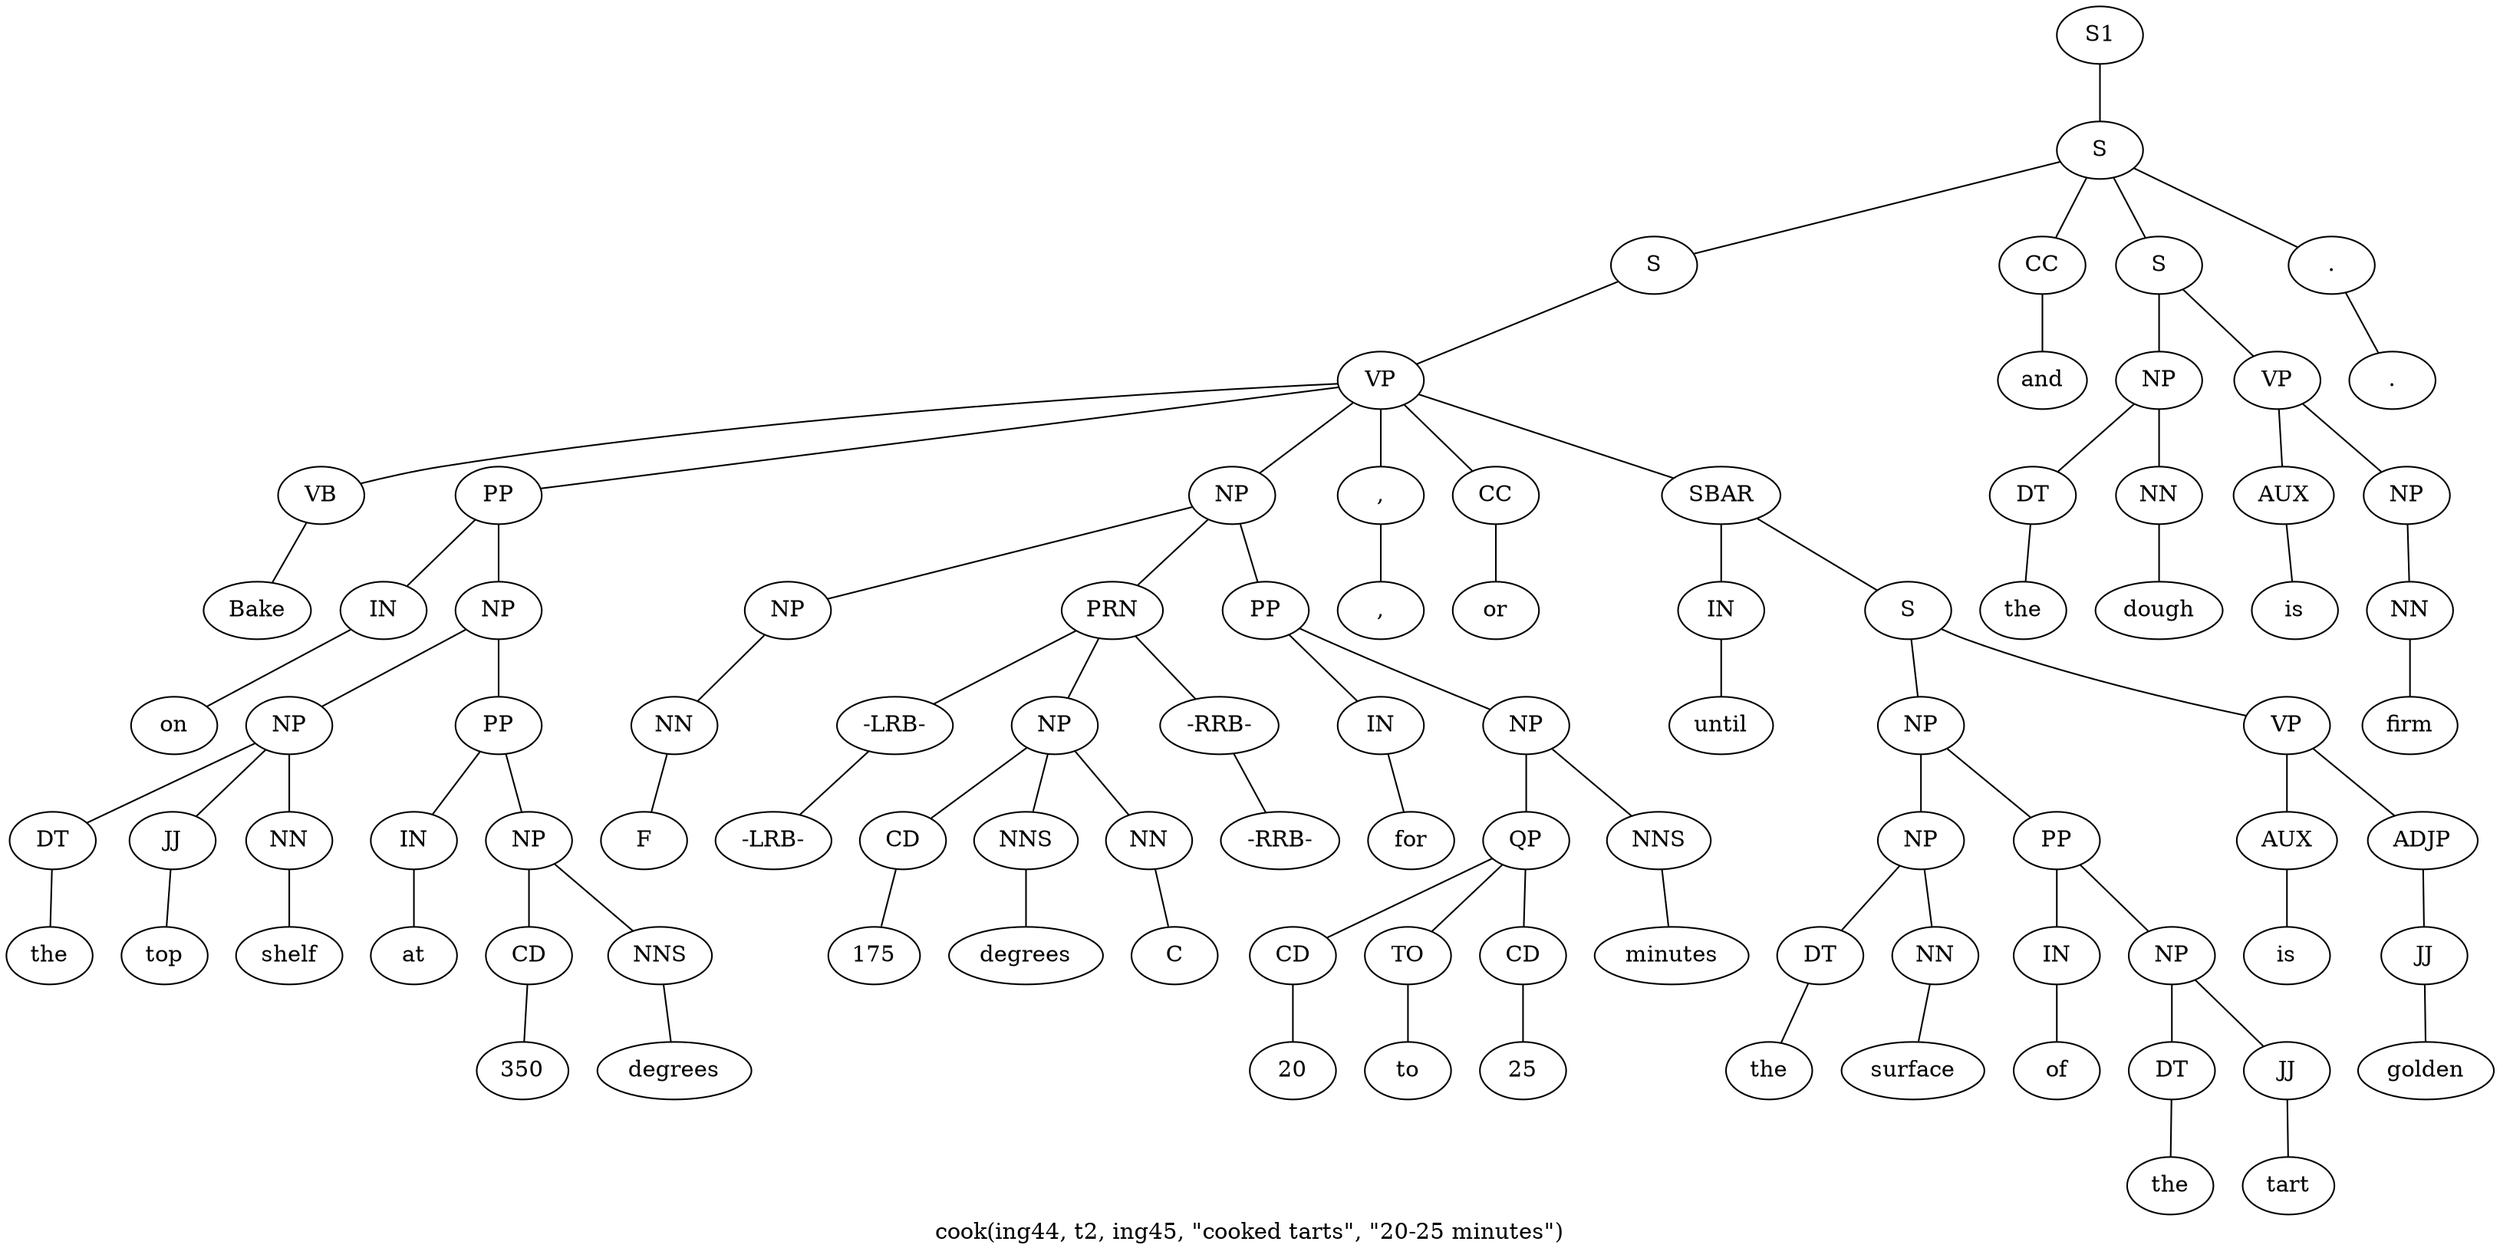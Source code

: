 graph SyntaxGraph {
	label = "cook(ing44, t2, ing45, \"cooked tarts\", \"20-25 minutes\")";
	Node0 [label="S1"];
	Node1 [label="S"];
	Node2 [label="S"];
	Node3 [label="VP"];
	Node4 [label="VB"];
	Node5 [label="Bake"];
	Node6 [label="PP"];
	Node7 [label="IN"];
	Node8 [label="on"];
	Node9 [label="NP"];
	Node10 [label="NP"];
	Node11 [label="DT"];
	Node12 [label="the"];
	Node13 [label="JJ"];
	Node14 [label="top"];
	Node15 [label="NN"];
	Node16 [label="shelf"];
	Node17 [label="PP"];
	Node18 [label="IN"];
	Node19 [label="at"];
	Node20 [label="NP"];
	Node21 [label="CD"];
	Node22 [label="350"];
	Node23 [label="NNS"];
	Node24 [label="degrees"];
	Node25 [label="NP"];
	Node26 [label="NP"];
	Node27 [label="NN"];
	Node28 [label="F"];
	Node29 [label="PRN"];
	Node30 [label="-LRB-"];
	Node31 [label="-LRB-"];
	Node32 [label="NP"];
	Node33 [label="CD"];
	Node34 [label="175"];
	Node35 [label="NNS"];
	Node36 [label="degrees"];
	Node37 [label="NN"];
	Node38 [label="C"];
	Node39 [label="-RRB-"];
	Node40 [label="-RRB-"];
	Node41 [label="PP"];
	Node42 [label="IN"];
	Node43 [label="for"];
	Node44 [label="NP"];
	Node45 [label="QP"];
	Node46 [label="CD"];
	Node47 [label="20"];
	Node48 [label="TO"];
	Node49 [label="to"];
	Node50 [label="CD"];
	Node51 [label="25"];
	Node52 [label="NNS"];
	Node53 [label="minutes"];
	Node54 [label=","];
	Node55 [label=","];
	Node56 [label="CC"];
	Node57 [label="or"];
	Node58 [label="SBAR"];
	Node59 [label="IN"];
	Node60 [label="until"];
	Node61 [label="S"];
	Node62 [label="NP"];
	Node63 [label="NP"];
	Node64 [label="DT"];
	Node65 [label="the"];
	Node66 [label="NN"];
	Node67 [label="surface"];
	Node68 [label="PP"];
	Node69 [label="IN"];
	Node70 [label="of"];
	Node71 [label="NP"];
	Node72 [label="DT"];
	Node73 [label="the"];
	Node74 [label="JJ"];
	Node75 [label="tart"];
	Node76 [label="VP"];
	Node77 [label="AUX"];
	Node78 [label="is"];
	Node79 [label="ADJP"];
	Node80 [label="JJ"];
	Node81 [label="golden"];
	Node82 [label="CC"];
	Node83 [label="and"];
	Node84 [label="S"];
	Node85 [label="NP"];
	Node86 [label="DT"];
	Node87 [label="the"];
	Node88 [label="NN"];
	Node89 [label="dough"];
	Node90 [label="VP"];
	Node91 [label="AUX"];
	Node92 [label="is"];
	Node93 [label="NP"];
	Node94 [label="NN"];
	Node95 [label="firm"];
	Node96 [label="."];
	Node97 [label="."];

	Node0 -- Node1;
	Node1 -- Node2;
	Node1 -- Node82;
	Node1 -- Node84;
	Node1 -- Node96;
	Node2 -- Node3;
	Node3 -- Node4;
	Node3 -- Node6;
	Node3 -- Node25;
	Node3 -- Node54;
	Node3 -- Node56;
	Node3 -- Node58;
	Node4 -- Node5;
	Node6 -- Node7;
	Node6 -- Node9;
	Node7 -- Node8;
	Node9 -- Node10;
	Node9 -- Node17;
	Node10 -- Node11;
	Node10 -- Node13;
	Node10 -- Node15;
	Node11 -- Node12;
	Node13 -- Node14;
	Node15 -- Node16;
	Node17 -- Node18;
	Node17 -- Node20;
	Node18 -- Node19;
	Node20 -- Node21;
	Node20 -- Node23;
	Node21 -- Node22;
	Node23 -- Node24;
	Node25 -- Node26;
	Node25 -- Node29;
	Node25 -- Node41;
	Node26 -- Node27;
	Node27 -- Node28;
	Node29 -- Node30;
	Node29 -- Node32;
	Node29 -- Node39;
	Node30 -- Node31;
	Node32 -- Node33;
	Node32 -- Node35;
	Node32 -- Node37;
	Node33 -- Node34;
	Node35 -- Node36;
	Node37 -- Node38;
	Node39 -- Node40;
	Node41 -- Node42;
	Node41 -- Node44;
	Node42 -- Node43;
	Node44 -- Node45;
	Node44 -- Node52;
	Node45 -- Node46;
	Node45 -- Node48;
	Node45 -- Node50;
	Node46 -- Node47;
	Node48 -- Node49;
	Node50 -- Node51;
	Node52 -- Node53;
	Node54 -- Node55;
	Node56 -- Node57;
	Node58 -- Node59;
	Node58 -- Node61;
	Node59 -- Node60;
	Node61 -- Node62;
	Node61 -- Node76;
	Node62 -- Node63;
	Node62 -- Node68;
	Node63 -- Node64;
	Node63 -- Node66;
	Node64 -- Node65;
	Node66 -- Node67;
	Node68 -- Node69;
	Node68 -- Node71;
	Node69 -- Node70;
	Node71 -- Node72;
	Node71 -- Node74;
	Node72 -- Node73;
	Node74 -- Node75;
	Node76 -- Node77;
	Node76 -- Node79;
	Node77 -- Node78;
	Node79 -- Node80;
	Node80 -- Node81;
	Node82 -- Node83;
	Node84 -- Node85;
	Node84 -- Node90;
	Node85 -- Node86;
	Node85 -- Node88;
	Node86 -- Node87;
	Node88 -- Node89;
	Node90 -- Node91;
	Node90 -- Node93;
	Node91 -- Node92;
	Node93 -- Node94;
	Node94 -- Node95;
	Node96 -- Node97;
}